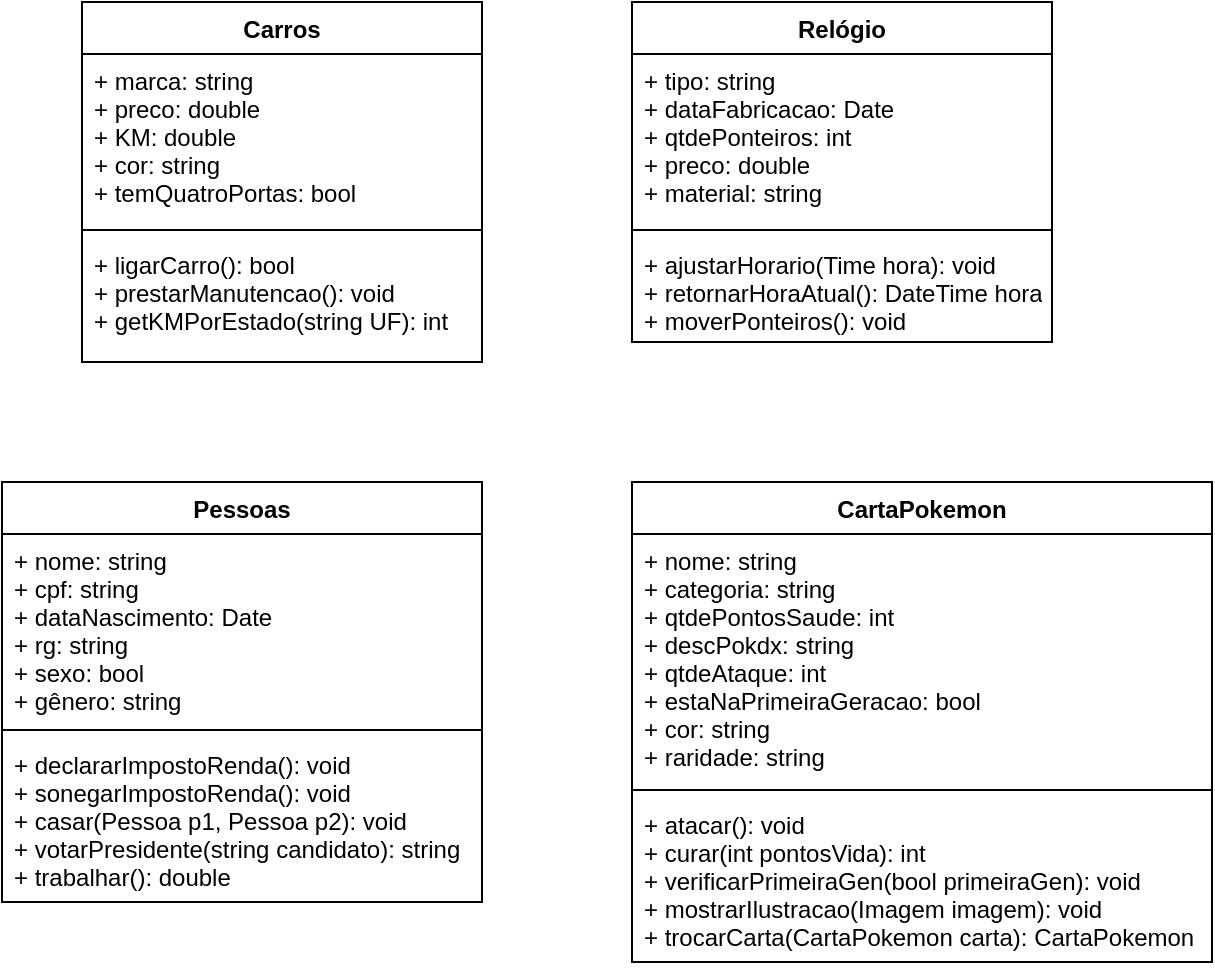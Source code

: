 <mxfile>
    <diagram id="I4M0bVDmFryGQj6pEL1D" name="Page-1">
        <mxGraphModel dx="1146" dy="660" grid="1" gridSize="10" guides="1" tooltips="1" connect="1" arrows="1" fold="1" page="1" pageScale="1" pageWidth="850" pageHeight="1100" math="0" shadow="0">
            <root>
                <mxCell id="0"/>
                <mxCell id="1" parent="0"/>
                <mxCell id="6" value="Carros" style="swimlane;fontStyle=1;align=center;verticalAlign=top;childLayout=stackLayout;horizontal=1;startSize=26;horizontalStack=0;resizeParent=1;resizeParentMax=0;resizeLast=0;collapsible=1;marginBottom=0;" vertex="1" parent="1">
                    <mxGeometry x="190" y="80" width="200" height="180" as="geometry">
                        <mxRectangle x="310" y="240" width="100" height="30" as="alternateBounds"/>
                    </mxGeometry>
                </mxCell>
                <mxCell id="7" value="+ marca: string&#10;+ preco: double&#10;+ KM: double&#10;+ cor: string&#10;+ temQuatroPortas: bool" style="text;strokeColor=none;fillColor=none;align=left;verticalAlign=top;spacingLeft=4;spacingRight=4;overflow=hidden;rotatable=0;points=[[0,0.5],[1,0.5]];portConstraint=eastwest;" vertex="1" parent="6">
                    <mxGeometry y="26" width="200" height="84" as="geometry"/>
                </mxCell>
                <mxCell id="8" value="" style="line;strokeWidth=1;fillColor=none;align=left;verticalAlign=middle;spacingTop=-1;spacingLeft=3;spacingRight=3;rotatable=0;labelPosition=right;points=[];portConstraint=eastwest;strokeColor=inherit;" vertex="1" parent="6">
                    <mxGeometry y="110" width="200" height="8" as="geometry"/>
                </mxCell>
                <mxCell id="9" value="+ ligarCarro(): bool&#10;+ prestarManutencao(): void&#10;+ getKMPorEstado(string UF): int" style="text;strokeColor=none;fillColor=none;align=left;verticalAlign=top;spacingLeft=4;spacingRight=4;overflow=hidden;rotatable=0;points=[[0,0.5],[1,0.5]];portConstraint=eastwest;" vertex="1" parent="6">
                    <mxGeometry y="118" width="200" height="62" as="geometry"/>
                </mxCell>
                <mxCell id="11" value="Pessoas&#10;" style="swimlane;fontStyle=1;align=center;verticalAlign=top;childLayout=stackLayout;horizontal=1;startSize=26;horizontalStack=0;resizeParent=1;resizeParentMax=0;resizeLast=0;collapsible=1;marginBottom=0;" vertex="1" parent="1">
                    <mxGeometry x="150" y="320" width="240" height="210" as="geometry">
                        <mxRectangle x="310" y="240" width="100" height="30" as="alternateBounds"/>
                    </mxGeometry>
                </mxCell>
                <mxCell id="12" value="+ nome: string&#10;+ cpf: string&#10;+ dataNascimento: Date&#10;+ rg: string&#10;+ sexo: bool&#10;+ gênero: string" style="text;strokeColor=none;fillColor=none;align=left;verticalAlign=top;spacingLeft=4;spacingRight=4;overflow=hidden;rotatable=0;points=[[0,0.5],[1,0.5]];portConstraint=eastwest;" vertex="1" parent="11">
                    <mxGeometry y="26" width="240" height="94" as="geometry"/>
                </mxCell>
                <mxCell id="13" value="" style="line;strokeWidth=1;fillColor=none;align=left;verticalAlign=middle;spacingTop=-1;spacingLeft=3;spacingRight=3;rotatable=0;labelPosition=right;points=[];portConstraint=eastwest;strokeColor=inherit;" vertex="1" parent="11">
                    <mxGeometry y="120" width="240" height="8" as="geometry"/>
                </mxCell>
                <mxCell id="14" value="+ declararImpostoRenda(): void&#10;+ sonegarImpostoRenda(): void&#10;+ casar(Pessoa p1, Pessoa p2): void&#10;+ votarPresidente(string candidato): string&#10;+ trabalhar(): double" style="text;strokeColor=none;fillColor=none;align=left;verticalAlign=top;spacingLeft=4;spacingRight=4;overflow=hidden;rotatable=0;points=[[0,0.5],[1,0.5]];portConstraint=eastwest;" vertex="1" parent="11">
                    <mxGeometry y="128" width="240" height="82" as="geometry"/>
                </mxCell>
                <mxCell id="15" value="Relógio" style="swimlane;fontStyle=1;align=center;verticalAlign=top;childLayout=stackLayout;horizontal=1;startSize=26;horizontalStack=0;resizeParent=1;resizeParentMax=0;resizeLast=0;collapsible=1;marginBottom=0;" vertex="1" parent="1">
                    <mxGeometry x="465" y="80" width="210" height="170" as="geometry">
                        <mxRectangle x="310" y="240" width="100" height="30" as="alternateBounds"/>
                    </mxGeometry>
                </mxCell>
                <mxCell id="16" value="+ tipo: string&#10;+ dataFabricacao: Date&#10;+ qtdePonteiros: int&#10;+ preco: double&#10;+ material: string" style="text;strokeColor=none;fillColor=none;align=left;verticalAlign=top;spacingLeft=4;spacingRight=4;overflow=hidden;rotatable=0;points=[[0,0.5],[1,0.5]];portConstraint=eastwest;" vertex="1" parent="15">
                    <mxGeometry y="26" width="210" height="84" as="geometry"/>
                </mxCell>
                <mxCell id="17" value="" style="line;strokeWidth=1;fillColor=none;align=left;verticalAlign=middle;spacingTop=-1;spacingLeft=3;spacingRight=3;rotatable=0;labelPosition=right;points=[];portConstraint=eastwest;strokeColor=inherit;" vertex="1" parent="15">
                    <mxGeometry y="110" width="210" height="8" as="geometry"/>
                </mxCell>
                <mxCell id="18" value="+ ajustarHorario(Time hora): void&#10;+ retornarHoraAtual(): DateTime hora&#10;+ moverPonteiros(): void" style="text;strokeColor=none;fillColor=none;align=left;verticalAlign=top;spacingLeft=4;spacingRight=4;overflow=hidden;rotatable=0;points=[[0,0.5],[1,0.5]];portConstraint=eastwest;" vertex="1" parent="15">
                    <mxGeometry y="118" width="210" height="52" as="geometry"/>
                </mxCell>
                <mxCell id="19" value="CartaPokemon" style="swimlane;fontStyle=1;align=center;verticalAlign=top;childLayout=stackLayout;horizontal=1;startSize=26;horizontalStack=0;resizeParent=1;resizeParentMax=0;resizeLast=0;collapsible=1;marginBottom=0;" vertex="1" parent="1">
                    <mxGeometry x="465" y="320" width="290" height="240" as="geometry">
                        <mxRectangle x="310" y="240" width="100" height="30" as="alternateBounds"/>
                    </mxGeometry>
                </mxCell>
                <mxCell id="20" value="+ nome: string&#10;+ categoria: string&#10;+ qtdePontosSaude: int&#10;+ descPokdx: string&#10;+ qtdeAtaque: int&#10;+ estaNaPrimeiraGeracao: bool&#10;+ cor: string&#10;+ raridade: string" style="text;strokeColor=none;fillColor=none;align=left;verticalAlign=top;spacingLeft=4;spacingRight=4;overflow=hidden;rotatable=0;points=[[0,0.5],[1,0.5]];portConstraint=eastwest;" vertex="1" parent="19">
                    <mxGeometry y="26" width="290" height="124" as="geometry"/>
                </mxCell>
                <mxCell id="21" value="" style="line;strokeWidth=1;fillColor=none;align=left;verticalAlign=middle;spacingTop=-1;spacingLeft=3;spacingRight=3;rotatable=0;labelPosition=right;points=[];portConstraint=eastwest;strokeColor=inherit;" vertex="1" parent="19">
                    <mxGeometry y="150" width="290" height="8" as="geometry"/>
                </mxCell>
                <mxCell id="22" value="+ atacar(): void&#10;+ curar(int pontosVida): int&#10;+ verificarPrimeiraGen(bool primeiraGen): void&#10;+ mostrarIlustracao(Imagem imagem): void &#10;+ trocarCarta(CartaPokemon carta): CartaPokemon" style="text;strokeColor=none;fillColor=none;align=left;verticalAlign=top;spacingLeft=4;spacingRight=4;overflow=hidden;rotatable=0;points=[[0,0.5],[1,0.5]];portConstraint=eastwest;" vertex="1" parent="19">
                    <mxGeometry y="158" width="290" height="82" as="geometry"/>
                </mxCell>
            </root>
        </mxGraphModel>
    </diagram>
</mxfile>